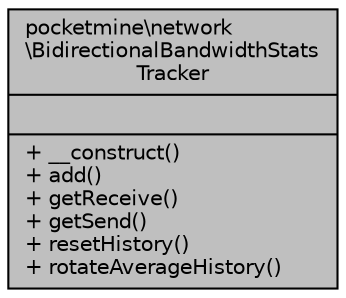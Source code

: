 digraph "pocketmine\network\BidirectionalBandwidthStatsTracker"
{
 // INTERACTIVE_SVG=YES
 // LATEX_PDF_SIZE
  edge [fontname="Helvetica",fontsize="10",labelfontname="Helvetica",labelfontsize="10"];
  node [fontname="Helvetica",fontsize="10",shape=record];
  Node1 [label="{pocketmine\\network\l\\BidirectionalBandwidthStats\lTracker\n||+ __construct()\l+ add()\l+ getReceive()\l+ getSend()\l+ resetHistory()\l+ rotateAverageHistory()\l}",height=0.2,width=0.4,color="black", fillcolor="grey75", style="filled", fontcolor="black",tooltip=" "];
}
